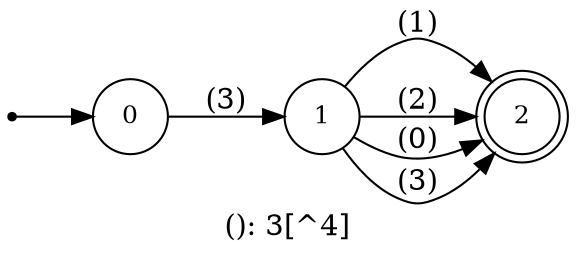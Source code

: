 digraph G {
label = "(): 3[^4]";
rankdir = LR;
node [shape = circle, label="0", fontsize=12]0;
node [shape = circle, label="1", fontsize=12]1;
node [shape = doublecircle, label="2", fontsize=12]2;
node [shape = point ]; qi
qi ->0;
0 -> 1[ label = "(3)"];
1 -> 2[ label = "(1)"];
1 -> 2[ label = "(2)"];
1 -> 2[ label = "(0)"];
1 -> 2[ label = "(3)"];
}

